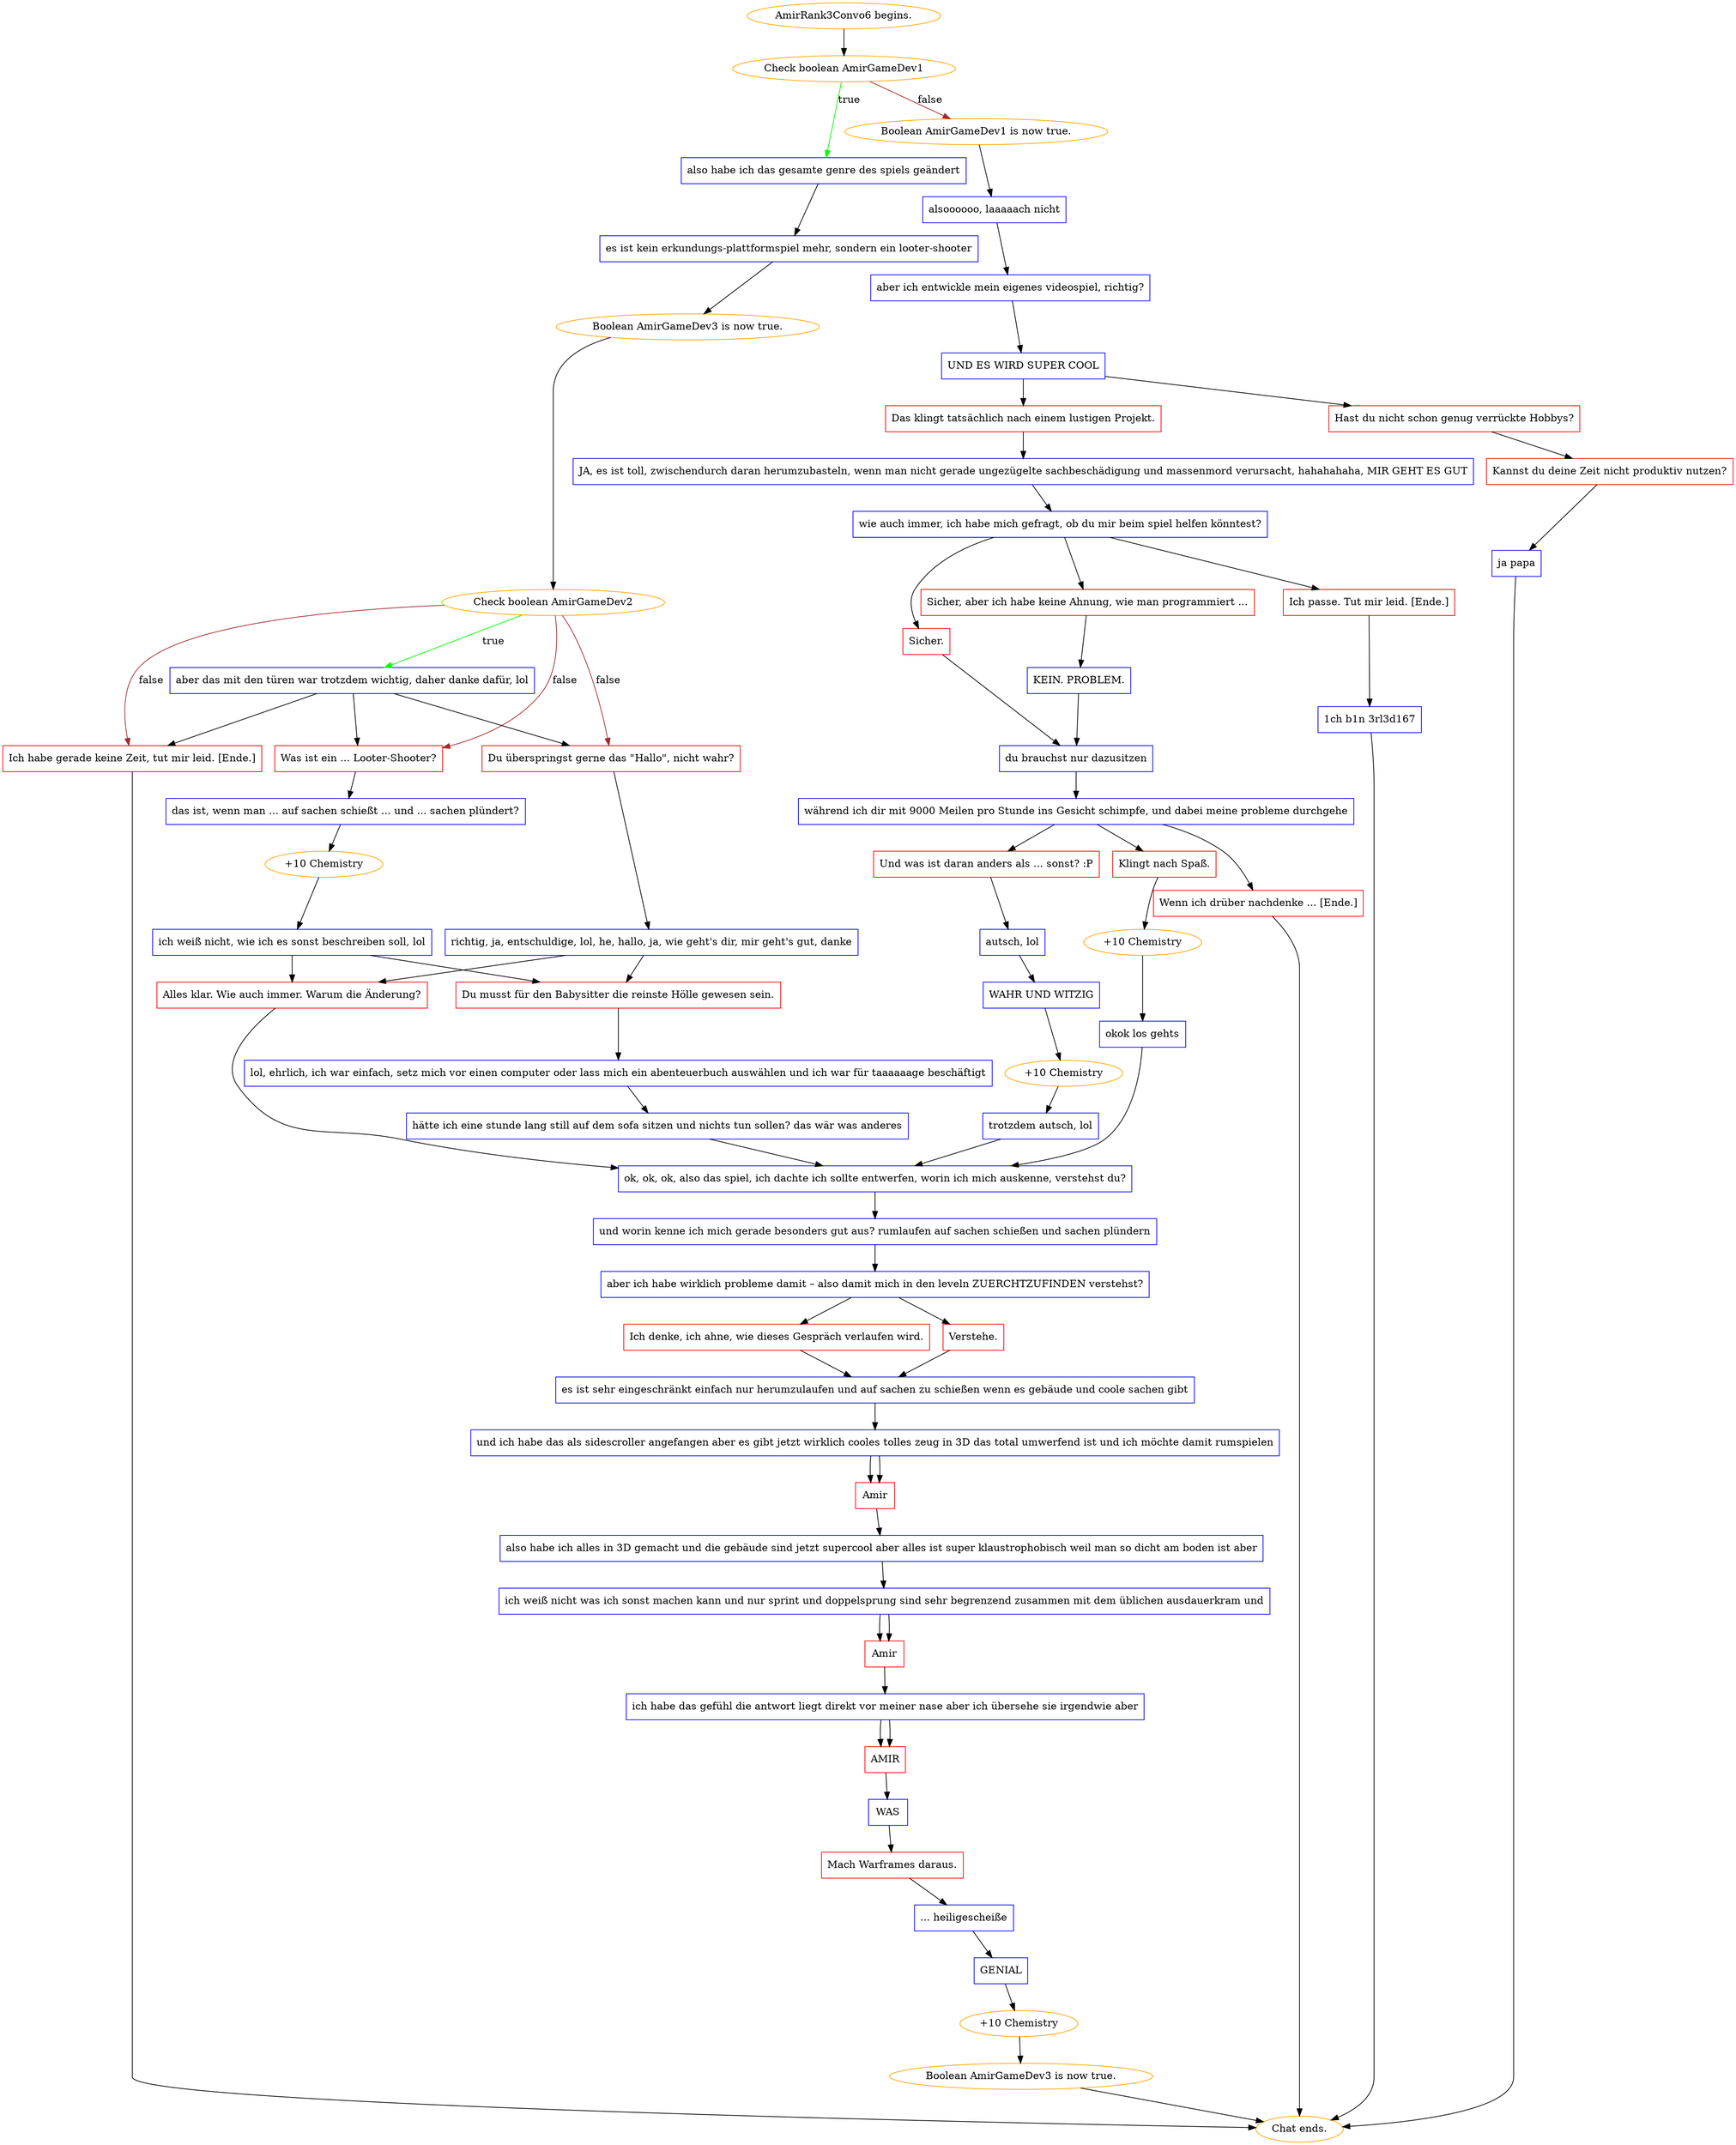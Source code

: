 digraph {
	"AmirRank3Convo6 begins." [color=orange];
		"AmirRank3Convo6 begins." -> j2152980262;
	j2152980262 [label="Check boolean AmirGameDev1",color=orange];
		j2152980262 -> j3408633739 [label=true,color=green];
		j2152980262 -> j4016268225 [label=false,color=brown];
	j3408633739 [label="also habe ich das gesamte genre des spiels geändert",shape=box,color=blue];
		j3408633739 -> j144280425;
	j4016268225 [label="Boolean AmirGameDev1 is now true.",color=orange];
		j4016268225 -> j1199124097;
	j144280425 [label="es ist kein erkundungs-plattformspiel mehr, sondern ein looter-shooter",shape=box,color=blue];
		j144280425 -> j791815078;
	j1199124097 [label="alsoooooo, laaaaach nicht",shape=box,color=blue];
		j1199124097 -> j3094368655;
	j791815078 [label="Boolean AmirGameDev3 is now true.",color=orange];
		j791815078 -> j1094475645;
	j3094368655 [label="aber ich entwickle mein eigenes videospiel, richtig?",shape=box,color=blue];
		j3094368655 -> j2128666647;
	j1094475645 [label="Check boolean AmirGameDev2",color=orange];
		j1094475645 -> j2588729680 [label=true,color=green];
		j1094475645 -> j3659501122 [label=false,color=brown];
		j1094475645 -> j596987235 [label=false,color=brown];
		j1094475645 -> j1213662093 [label=false,color=brown];
	j2128666647 [label="UND ES WIRD SUPER COOL",shape=box,color=blue];
		j2128666647 -> j3614975698;
		j2128666647 -> j883018877;
	j2588729680 [label="aber das mit den türen war trotzdem wichtig, daher danke dafür, lol",shape=box,color=blue];
		j2588729680 -> j1213662093;
		j2588729680 -> j3659501122;
		j2588729680 -> j596987235;
	j3659501122 [label="Ich habe gerade keine Zeit, tut mir leid. [Ende.]",shape=box,color=red];
		j3659501122 -> "Chat ends.";
	j596987235 [label="Was ist ein ... Looter-Shooter?",shape=box,color=red];
		j596987235 -> j1926810744;
	j1213662093 [label="Du überspringst gerne das \"Hallo\", nicht wahr?",shape=box,color=red];
		j1213662093 -> j1306548339;
	j3614975698 [label="Das klingt tatsächlich nach einem lustigen Projekt.",shape=box,color=red];
		j3614975698 -> j1062373392;
	j883018877 [label="Hast du nicht schon genug verrückte Hobbys?",shape=box,color=red];
		j883018877 -> j194512327;
	"Chat ends." [color=orange];
	j1926810744 [label="das ist, wenn man ... auf sachen schießt ... und ... sachen plündert?",shape=box,color=blue];
		j1926810744 -> j3669608063;
	j1306548339 [label="richtig, ja, entschuldige, lol, he, hallo, ja, wie geht's dir, mir geht's gut, danke",shape=box,color=blue];
		j1306548339 -> j45270726;
		j1306548339 -> j1217018984;
	j1062373392 [label="JA, es ist toll, zwischendurch daran herumzubasteln, wenn man nicht gerade ungezügelte sachbeschädigung und massenmord verursacht, hahahahaha, MIR GEHT ES GUT",shape=box,color=blue];
		j1062373392 -> j2322542347;
	j194512327 [label="Kannst du deine Zeit nicht produktiv nutzen?",shape=box,color=red];
		j194512327 -> j1652881216;
	j3669608063 [label="+10 Chemistry",color=orange];
		j3669608063 -> j995037910;
	j45270726 [label="Du musst für den Babysitter die reinste Hölle gewesen sein.",shape=box,color=red];
		j45270726 -> j3711085415;
	j1217018984 [label="Alles klar. Wie auch immer. Warum die Änderung?",shape=box,color=red];
		j1217018984 -> j4032324552;
	j2322542347 [label="wie auch immer, ich habe mich gefragt, ob du mir beim spiel helfen könntest?",shape=box,color=blue];
		j2322542347 -> j2227248167;
		j2322542347 -> j3521037048;
		j2322542347 -> j466914983;
	j1652881216 [label="ja papa",shape=box,color=blue];
		j1652881216 -> "Chat ends.";
	j995037910 [label="ich weiß nicht, wie ich es sonst beschreiben soll, lol",shape=box,color=blue];
		j995037910 -> j1217018984;
		j995037910 -> j45270726;
	j3711085415 [label="lol, ehrlich, ich war einfach, setz mich vor einen computer oder lass mich ein abenteuerbuch auswählen und ich war für taaaaaage beschäftigt",shape=box,color=blue];
		j3711085415 -> j999335872;
	j4032324552 [label="ok, ok, ok, also das spiel, ich dachte ich sollte entwerfen, worin ich mich auskenne, verstehst du?",shape=box,color=blue];
		j4032324552 -> j3845801021;
	j2227248167 [label="Sicher, aber ich habe keine Ahnung, wie man programmiert ...",shape=box,color=red];
		j2227248167 -> j3220610044;
	j3521037048 [label="Sicher.",shape=box,color=red];
		j3521037048 -> j3789045128;
	j466914983 [label="Ich passe. Tut mir leid. [Ende.]",shape=box,color=red];
		j466914983 -> j1900967532;
	j999335872 [label="hätte ich eine stunde lang still auf dem sofa sitzen und nichts tun sollen? das wär was anderes",shape=box,color=blue];
		j999335872 -> j4032324552;
	j3845801021 [label="und worin kenne ich mich gerade besonders gut aus? rumlaufen auf sachen schießen und sachen plündern",shape=box,color=blue];
		j3845801021 -> j3161327896;
	j3220610044 [label="KEIN. PROBLEM.",shape=box,color=blue];
		j3220610044 -> j3789045128;
	j3789045128 [label="du brauchst nur dazusitzen",shape=box,color=blue];
		j3789045128 -> j4169997165;
	j1900967532 [label="1ch b1n 3rl3d167",shape=box,color=blue];
		j1900967532 -> "Chat ends.";
	j3161327896 [label="aber ich habe wirklich probleme damit – also damit mich in den leveln ZUERCHTZUFINDEN verstehst?",shape=box,color=blue];
		j3161327896 -> j110770355;
		j3161327896 -> j3792111598;
	j4169997165 [label="während ich dir mit 9000 Meilen pro Stunde ins Gesicht schimpfe, und dabei meine probleme durchgehe",shape=box,color=blue];
		j4169997165 -> j341639305;
		j4169997165 -> j3485448140;
		j4169997165 -> j3380724916;
	j110770355 [label="Verstehe.",shape=box,color=red];
		j110770355 -> j2389779519;
	j3792111598 [label="Ich denke, ich ahne, wie dieses Gespräch verlaufen wird.",shape=box,color=red];
		j3792111598 -> j2389779519;
	j341639305 [label="Und was ist daran anders als ... sonst? :P",shape=box,color=red];
		j341639305 -> j1088995330;
	j3485448140 [label="Klingt nach Spaß.",shape=box,color=red];
		j3485448140 -> j4275656085;
	j3380724916 [label="Wenn ich drüber nachdenke ... [Ende.]",shape=box,color=red];
		j3380724916 -> "Chat ends.";
	j2389779519 [label="es ist sehr eingeschränkt einfach nur herumzulaufen und auf sachen zu schießen wenn es gebäude und coole sachen gibt",shape=box,color=blue];
		j2389779519 -> j3741303942;
	j1088995330 [label="autsch, lol",shape=box,color=blue];
		j1088995330 -> j3505780017;
	j4275656085 [label="+10 Chemistry",color=orange];
		j4275656085 -> j2582065851;
	j3741303942 [label="und ich habe das als sidescroller angefangen aber es gibt jetzt wirklich cooles tolles zeug in 3D das total umwerfend ist und ich möchte damit rumspielen",shape=box,color=blue];
		j3741303942 -> j1482133910;
		j3741303942 -> j1482133910;
	j3505780017 [label="WAHR UND WITZIG",shape=box,color=blue];
		j3505780017 -> j1382917156;
	j2582065851 [label="okok los gehts",shape=box,color=blue];
		j2582065851 -> j4032324552;
	j1482133910 [label="Amir",shape=box,color=red];
		j1482133910 -> j3295871708;
	j1382917156 [label="+10 Chemistry",color=orange];
		j1382917156 -> j947457795;
	j3295871708 [label="also habe ich alles in 3D gemacht und die gebäude sind jetzt supercool aber alles ist super klaustrophobisch weil man so dicht am boden ist aber",shape=box,color=blue];
		j3295871708 -> j1283590814;
	j947457795 [label="trotzdem autsch, lol",shape=box,color=blue];
		j947457795 -> j4032324552;
	j1283590814 [label="ich weiß nicht was ich sonst machen kann und nur sprint und doppelsprung sind sehr begrenzend zusammen mit dem üblichen ausdauerkram und",shape=box,color=blue];
		j1283590814 -> j1848254942;
		j1283590814 -> j1848254942;
	j1848254942 [label="Amir",shape=box,color=red];
		j1848254942 -> j524939262;
	j524939262 [label="ich habe das gefühl die antwort liegt direkt vor meiner nase aber ich übersehe sie irgendwie aber",shape=box,color=blue];
		j524939262 -> j1809701127;
		j524939262 -> j1809701127;
	j1809701127 [label="AMIR",shape=box,color=red];
		j1809701127 -> j3169583161;
	j3169583161 [label="WAS",shape=box,color=blue];
		j3169583161 -> j300699730;
	j300699730 [label="Mach Warframes daraus.",shape=box,color=red];
		j300699730 -> j2711441633;
	j2711441633 [label="... heiligescheiße",shape=box,color=blue];
		j2711441633 -> j3012497761;
	j3012497761 [label="GENIAL",shape=box,color=blue];
		j3012497761 -> j599255107;
	j599255107 [label="+10 Chemistry",color=orange];
		j599255107 -> j2864669795;
	j2864669795 [label="Boolean AmirGameDev3 is now true.",color=orange];
		j2864669795 -> "Chat ends.";
}